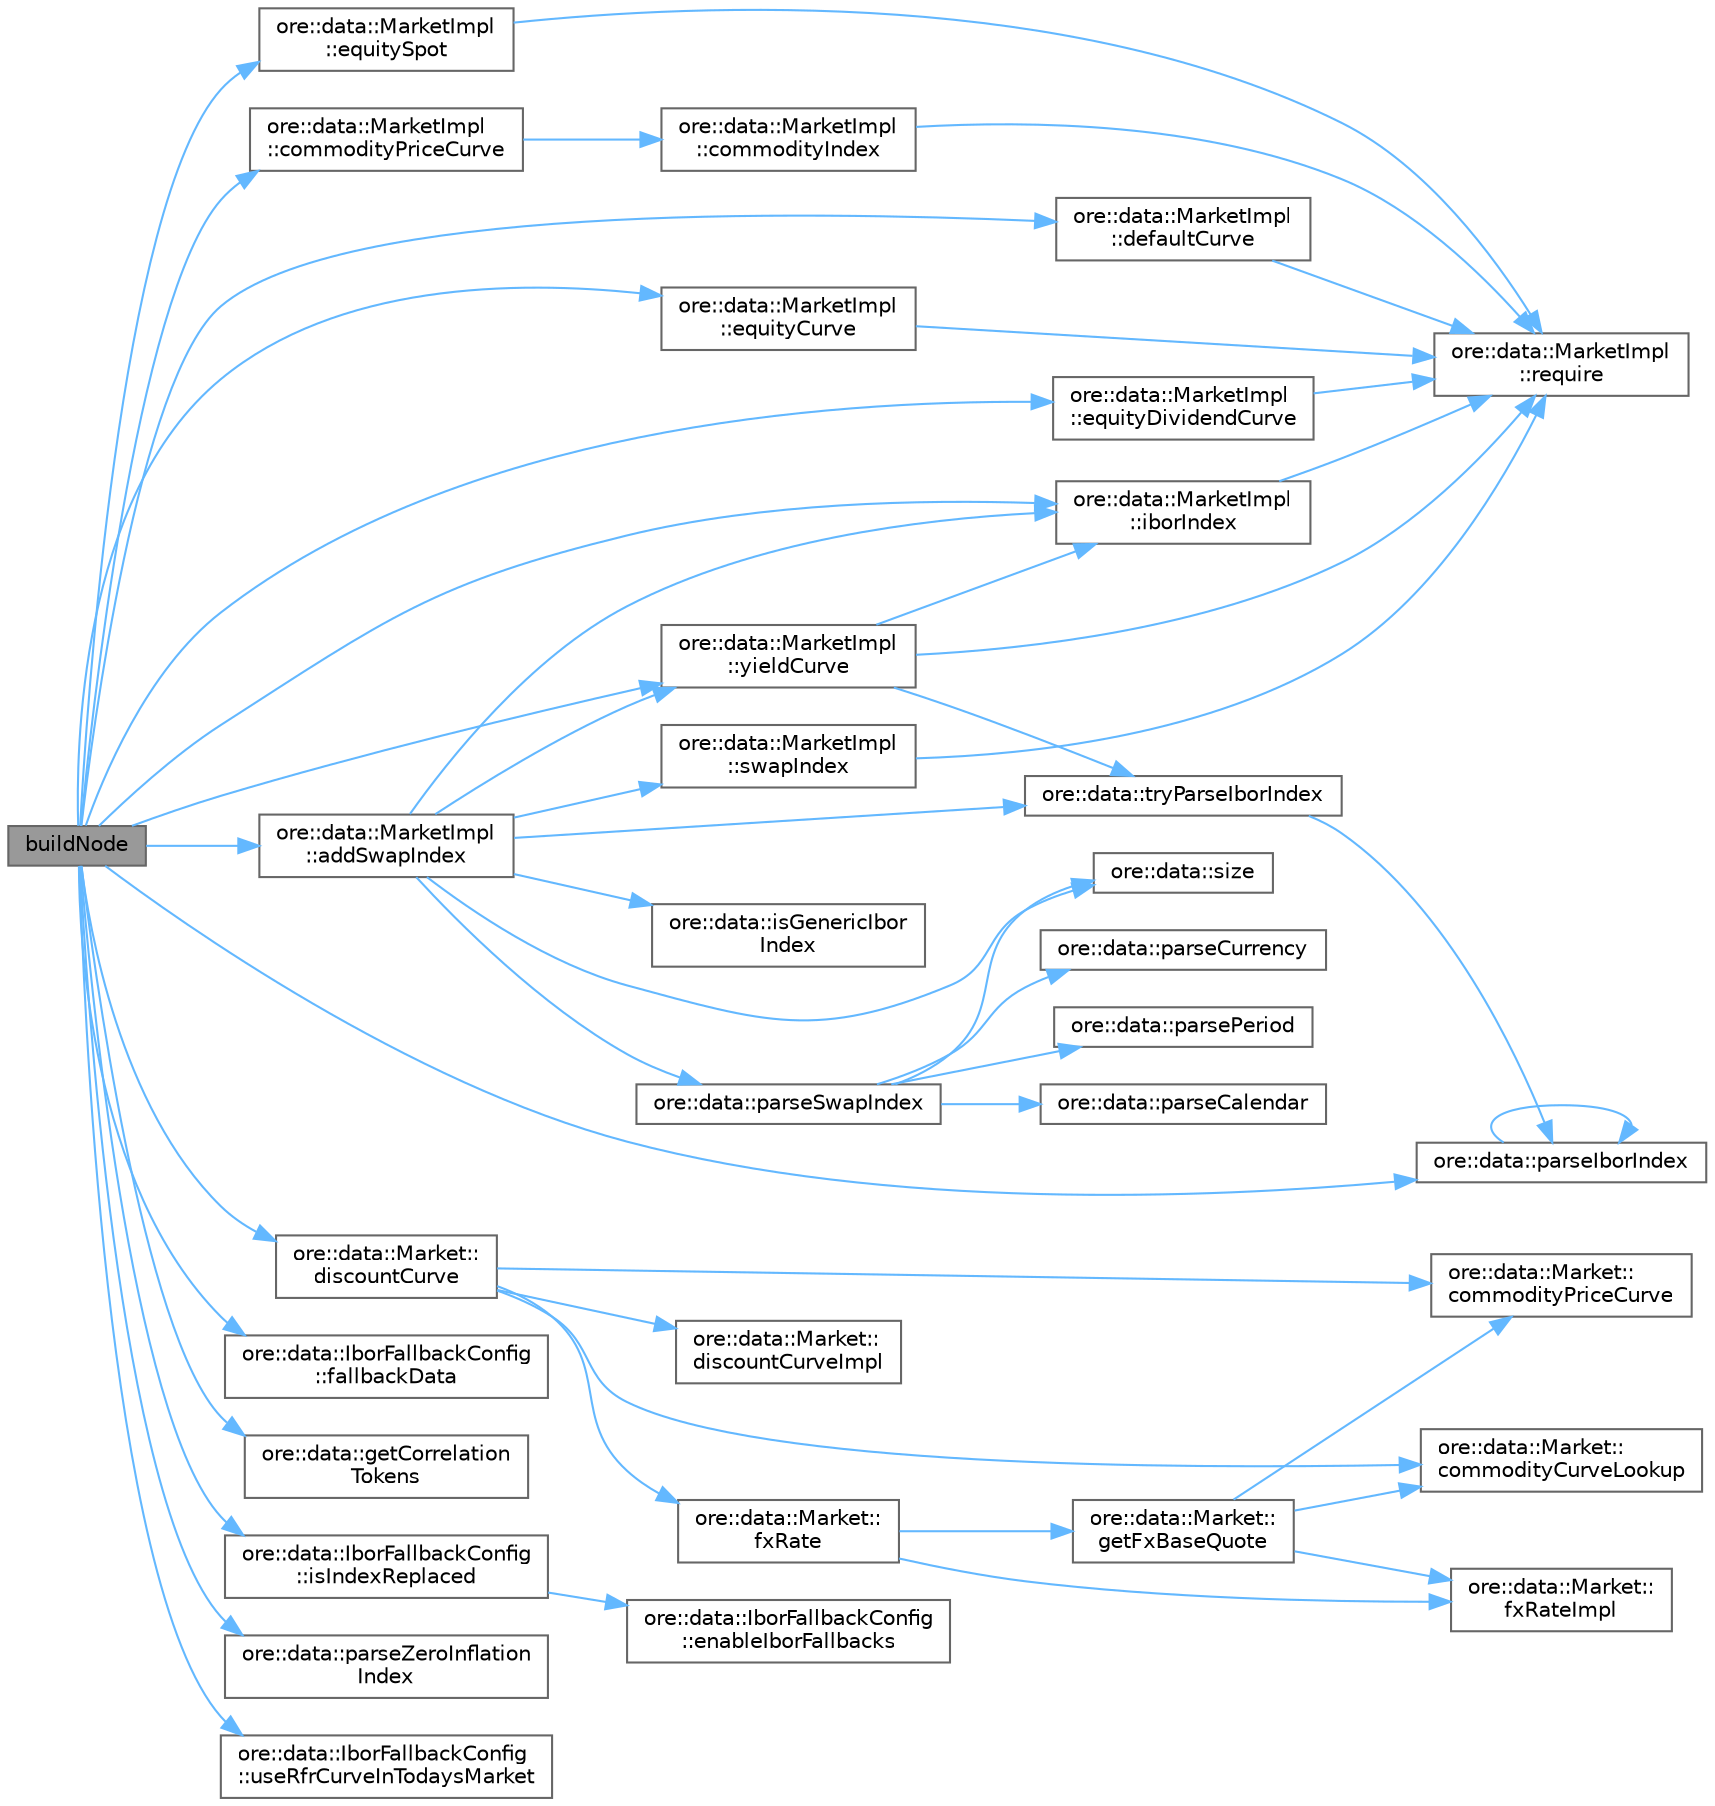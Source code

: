 digraph "buildNode"
{
 // INTERACTIVE_SVG=YES
 // LATEX_PDF_SIZE
  bgcolor="transparent";
  edge [fontname=Helvetica,fontsize=10,labelfontname=Helvetica,labelfontsize=10];
  node [fontname=Helvetica,fontsize=10,shape=box,height=0.2,width=0.4];
  rankdir="LR";
  Node1 [label="buildNode",height=0.2,width=0.4,color="gray40", fillcolor="grey60", style="filled", fontcolor="black",tooltip=" "];
  Node1 -> Node2 [color="steelblue1",style="solid"];
  Node2 [label="ore::data::MarketImpl\l::addSwapIndex",height=0.2,width=0.4,color="grey40", fillcolor="white", style="filled",URL="$classore_1_1data_1_1_market_impl.html#af731b404daf72d32a4986990c5190bcc",tooltip="add a swap index to the market"];
  Node2 -> Node3 [color="steelblue1",style="solid"];
  Node3 [label="ore::data::MarketImpl\l::iborIndex",height=0.2,width=0.4,color="grey40", fillcolor="white", style="filled",URL="$classore_1_1data_1_1_market_impl.html#aea15232be6eb71feca2c59137631f732",tooltip=" "];
  Node3 -> Node4 [color="steelblue1",style="solid"];
  Node4 [label="ore::data::MarketImpl\l::require",height=0.2,width=0.4,color="grey40", fillcolor="white", style="filled",URL="$classore_1_1data_1_1_market_impl.html#af2e760ddfcac8f64fa739d3e8bf6362b",tooltip=" "];
  Node2 -> Node5 [color="steelblue1",style="solid"];
  Node5 [label="ore::data::isGenericIbor\lIndex",height=0.2,width=0.4,color="grey40", fillcolor="white", style="filled",URL="$group__utilities.html#ga8d96085a49a07c7e9b6aa3b982385ae1",tooltip="Return true if the indexName is that of a generic ibor index, otherwise false."];
  Node2 -> Node6 [color="steelblue1",style="solid"];
  Node6 [label="ore::data::parseSwapIndex",height=0.2,width=0.4,color="grey40", fillcolor="white", style="filled",URL="$group__utilities.html#ga14b984ce48cff7c6c429dcd0974d9dd2",tooltip="Convert std::string to QuantLib::SwapIndex."];
  Node6 -> Node7 [color="steelblue1",style="solid"];
  Node7 [label="ore::data::parseCalendar",height=0.2,width=0.4,color="grey40", fillcolor="white", style="filled",URL="$group__utilities.html#ga0f72d6fcccae10a674bdcd5095200f14",tooltip="Convert text to QuantLib::Calendar."];
  Node6 -> Node8 [color="steelblue1",style="solid"];
  Node8 [label="ore::data::parseCurrency",height=0.2,width=0.4,color="grey40", fillcolor="white", style="filled",URL="$group__utilities.html#ga6e9e781a58e78200301c76161589fc7b",tooltip="Convert text to QuantLib::Currency."];
  Node6 -> Node9 [color="steelblue1",style="solid"];
  Node9 [label="ore::data::parsePeriod",height=0.2,width=0.4,color="grey40", fillcolor="white", style="filled",URL="$group__utilities.html#ga8e0623e2cb01e250e9cfec4619256208",tooltip="Convert text to QuantLib::Period."];
  Node6 -> Node10 [color="steelblue1",style="solid"];
  Node10 [label="ore::data::size",height=0.2,width=0.4,color="grey40", fillcolor="white", style="filled",URL="$namespaceore_1_1data.html#a777e216dee6069b548bb87da7152699e",tooltip=" "];
  Node2 -> Node10 [color="steelblue1",style="solid"];
  Node2 -> Node11 [color="steelblue1",style="solid"];
  Node11 [label="ore::data::MarketImpl\l::swapIndex",height=0.2,width=0.4,color="grey40", fillcolor="white", style="filled",URL="$classore_1_1data_1_1_market_impl.html#ac59684278372260fbf998460e3ddf949",tooltip=" "];
  Node11 -> Node4 [color="steelblue1",style="solid"];
  Node2 -> Node12 [color="steelblue1",style="solid"];
  Node12 [label="ore::data::tryParseIborIndex",height=0.2,width=0.4,color="grey40", fillcolor="white", style="filled",URL="$group__utilities.html#ga53500116b2cd1c6fd1598065f9ef64b2",tooltip="Try to convert std::string to QuantLib::IborIndex."];
  Node12 -> Node13 [color="steelblue1",style="solid"];
  Node13 [label="ore::data::parseIborIndex",height=0.2,width=0.4,color="grey40", fillcolor="white", style="filled",URL="$group__utilities.html#ga2d18ab5807f92319c9db2c13f4904738",tooltip="Convert std::string to QuantLib::IborIndex."];
  Node13 -> Node13 [color="steelblue1",style="solid"];
  Node2 -> Node14 [color="steelblue1",style="solid"];
  Node14 [label="ore::data::MarketImpl\l::yieldCurve",height=0.2,width=0.4,color="grey40", fillcolor="white", style="filled",URL="$classore_1_1data_1_1_market_impl.html#ae7d29fd30616cfe3c462d7d84eaf4ef9",tooltip="Yield Curves."];
  Node14 -> Node3 [color="steelblue1",style="solid"];
  Node14 -> Node4 [color="steelblue1",style="solid"];
  Node14 -> Node12 [color="steelblue1",style="solid"];
  Node1 -> Node15 [color="steelblue1",style="solid"];
  Node15 [label="ore::data::MarketImpl\l::commodityPriceCurve",height=0.2,width=0.4,color="grey40", fillcolor="white", style="filled",URL="$classore_1_1data_1_1_market_impl.html#ab22c6188a5f378934b69965aa7c6cb39",tooltip="Commodity curves."];
  Node15 -> Node16 [color="steelblue1",style="solid"];
  Node16 [label="ore::data::MarketImpl\l::commodityIndex",height=0.2,width=0.4,color="grey40", fillcolor="white", style="filled",URL="$classore_1_1data_1_1_market_impl.html#a060fec48de83d55fa494933357fa3e9d",tooltip="Commodity index."];
  Node16 -> Node4 [color="steelblue1",style="solid"];
  Node1 -> Node17 [color="steelblue1",style="solid"];
  Node17 [label="ore::data::MarketImpl\l::defaultCurve",height=0.2,width=0.4,color="grey40", fillcolor="white", style="filled",URL="$classore_1_1data_1_1_market_impl.html#a816b9cd7808e94b1aebd46ef23f76f97",tooltip="Default Curves and Recovery Rates."];
  Node17 -> Node4 [color="steelblue1",style="solid"];
  Node1 -> Node18 [color="steelblue1",style="solid"];
  Node18 [label="ore::data::Market::\ldiscountCurve",height=0.2,width=0.4,color="grey40", fillcolor="white", style="filled",URL="$classore_1_1data_1_1_market.html#aff00023d0e25ad7c0bf29e8cc97f9e00",tooltip=" "];
  Node18 -> Node19 [color="steelblue1",style="solid"];
  Node19 [label="ore::data::Market::\lcommodityCurveLookup",height=0.2,width=0.4,color="grey40", fillcolor="white", style="filled",URL="$classore_1_1data_1_1_market.html#a88d67016dee39ce8f4588deb0745460f",tooltip=" "];
  Node18 -> Node20 [color="steelblue1",style="solid"];
  Node20 [label="ore::data::Market::\lcommodityPriceCurve",height=0.2,width=0.4,color="grey40", fillcolor="white", style="filled",URL="$classore_1_1data_1_1_market.html#a47ddd567f84d73e5f1c8201823356b1c",tooltip=" "];
  Node18 -> Node21 [color="steelblue1",style="solid"];
  Node21 [label="ore::data::Market::\ldiscountCurveImpl",height=0.2,width=0.4,color="grey40", fillcolor="white", style="filled",URL="$classore_1_1data_1_1_market.html#a6ea1e978ddb0a43b487424e43d409021",tooltip=" "];
  Node18 -> Node22 [color="steelblue1",style="solid"];
  Node22 [label="ore::data::Market::\lfxRate",height=0.2,width=0.4,color="grey40", fillcolor="white", style="filled",URL="$classore_1_1data_1_1_market.html#a2c559acede2b82e98252067757600b56",tooltip=" "];
  Node22 -> Node23 [color="steelblue1",style="solid"];
  Node23 [label="ore::data::Market::\lfxRateImpl",height=0.2,width=0.4,color="grey40", fillcolor="white", style="filled",URL="$classore_1_1data_1_1_market.html#ad806378863fc47de6f5febb66f41715b",tooltip=" "];
  Node22 -> Node24 [color="steelblue1",style="solid"];
  Node24 [label="ore::data::Market::\lgetFxBaseQuote",height=0.2,width=0.4,color="grey40", fillcolor="white", style="filled",URL="$classore_1_1data_1_1_market.html#aee41b57076315adbef995006e81a8147",tooltip=" "];
  Node24 -> Node19 [color="steelblue1",style="solid"];
  Node24 -> Node20 [color="steelblue1",style="solid"];
  Node24 -> Node23 [color="steelblue1",style="solid"];
  Node1 -> Node25 [color="steelblue1",style="solid"];
  Node25 [label="ore::data::MarketImpl\l::equityCurve",height=0.2,width=0.4,color="grey40", fillcolor="white", style="filled",URL="$classore_1_1data_1_1_market_impl.html#a21e2bf8d9c6e49a938c4259d491f0efa",tooltip=" "];
  Node25 -> Node4 [color="steelblue1",style="solid"];
  Node1 -> Node26 [color="steelblue1",style="solid"];
  Node26 [label="ore::data::MarketImpl\l::equityDividendCurve",height=0.2,width=0.4,color="grey40", fillcolor="white", style="filled",URL="$classore_1_1data_1_1_market_impl.html#a74205069d128d1ea28e02d8164897fc2",tooltip=" "];
  Node26 -> Node4 [color="steelblue1",style="solid"];
  Node1 -> Node27 [color="steelblue1",style="solid"];
  Node27 [label="ore::data::MarketImpl\l::equitySpot",height=0.2,width=0.4,color="grey40", fillcolor="white", style="filled",URL="$classore_1_1data_1_1_market_impl.html#ab33fff7168b7c7af1e957d68565e4ee4",tooltip="Equity curves."];
  Node27 -> Node4 [color="steelblue1",style="solid"];
  Node1 -> Node28 [color="steelblue1",style="solid"];
  Node28 [label="ore::data::IborFallbackConfig\l::fallbackData",height=0.2,width=0.4,color="grey40", fillcolor="white", style="filled",URL="$classore_1_1data_1_1_ibor_fallback_config.html#a6ca7e3d959dbdba95b5247634af86d1b",tooltip=" "];
  Node1 -> Node29 [color="steelblue1",style="solid"];
  Node29 [label="ore::data::getCorrelation\lTokens",height=0.2,width=0.4,color="grey40", fillcolor="white", style="filled",URL="$namespaceore_1_1data.html#a03690cad98f577e0a0992609f64704ec",tooltip="Helper function to get the two tokens in a correlation name Index2:Index1."];
  Node1 -> Node3 [color="steelblue1",style="solid"];
  Node1 -> Node30 [color="steelblue1",style="solid"];
  Node30 [label="ore::data::IborFallbackConfig\l::isIndexReplaced",height=0.2,width=0.4,color="grey40", fillcolor="white", style="filled",URL="$classore_1_1data_1_1_ibor_fallback_config.html#aeaad076823e67dfa54115c5db2f29d96",tooltip=" "];
  Node30 -> Node31 [color="steelblue1",style="solid"];
  Node31 [label="ore::data::IborFallbackConfig\l::enableIborFallbacks",height=0.2,width=0.4,color="grey40", fillcolor="white", style="filled",URL="$classore_1_1data_1_1_ibor_fallback_config.html#a53c6d7c32c5ca63533d4a1370af4cf2a",tooltip=" "];
  Node1 -> Node13 [color="steelblue1",style="solid"];
  Node1 -> Node32 [color="steelblue1",style="solid"];
  Node32 [label="ore::data::parseZeroInflation\lIndex",height=0.2,width=0.4,color="grey40", fillcolor="white", style="filled",URL="$group__utilities.html#ga03699115fbdbcf46b6351c3735fdec87",tooltip="Convert std::string to QuantLib::ZeroInflationIndex."];
  Node1 -> Node33 [color="steelblue1",style="solid"];
  Node33 [label="ore::data::IborFallbackConfig\l::useRfrCurveInTodaysMarket",height=0.2,width=0.4,color="grey40", fillcolor="white", style="filled",URL="$classore_1_1data_1_1_ibor_fallback_config.html#a94ddb2d85d19fc7247bc9b8455a9125f",tooltip=" "];
  Node1 -> Node14 [color="steelblue1",style="solid"];
}
